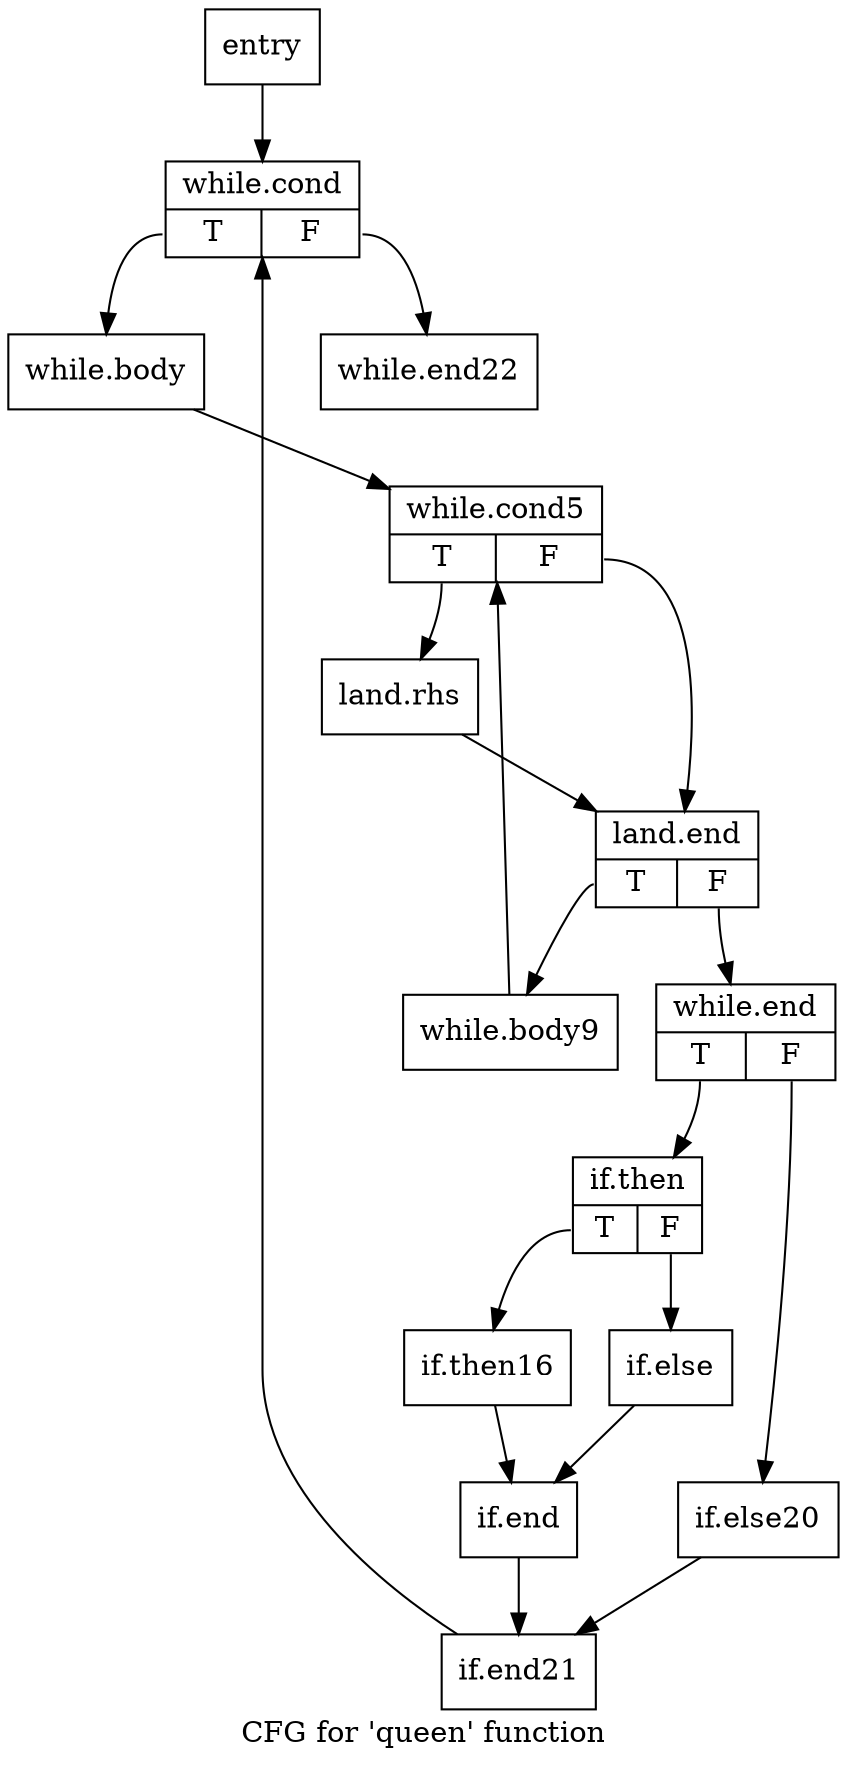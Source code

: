 digraph "CFG for 'queen' function" {
	label="CFG for 'queen' function";

	Node0x28685a0 [shape=record,label="{entry}"];
	Node0x28685a0 -> Node0x2868600;
	Node0x2868600 [shape=record,label="{while.cond|{<s0>T|<s1>F}}"];
	Node0x2868600:s0 -> Node0x2868660;
	Node0x2868600:s1 -> Node0x2868ae0;
	Node0x2868660 [shape=record,label="{while.body}"];
	Node0x2868660 -> Node0x28686c0;
	Node0x28686c0 [shape=record,label="{while.cond5|{<s0>T|<s1>F}}"];
	Node0x28686c0:s0 -> Node0x2868720;
	Node0x28686c0:s1 -> Node0x2868780;
	Node0x2868720 [shape=record,label="{land.rhs}"];
	Node0x2868720 -> Node0x2868780;
	Node0x2868780 [shape=record,label="{land.end|{<s0>T|<s1>F}}"];
	Node0x2868780:s0 -> Node0x28687e0;
	Node0x2868780:s1 -> Node0x2868840;
	Node0x28687e0 [shape=record,label="{while.body9}"];
	Node0x28687e0 -> Node0x28686c0;
	Node0x2868840 [shape=record,label="{while.end|{<s0>T|<s1>F}}"];
	Node0x2868840:s0 -> Node0x28688a0;
	Node0x2868840:s1 -> Node0x2868a20;
	Node0x28688a0 [shape=record,label="{if.then|{<s0>T|<s1>F}}"];
	Node0x28688a0:s0 -> Node0x2868900;
	Node0x28688a0:s1 -> Node0x2868960;
	Node0x2868900 [shape=record,label="{if.then16}"];
	Node0x2868900 -> Node0x28689c0;
	Node0x2868960 [shape=record,label="{if.else}"];
	Node0x2868960 -> Node0x28689c0;
	Node0x28689c0 [shape=record,label="{if.end}"];
	Node0x28689c0 -> Node0x2868a80;
	Node0x2868a20 [shape=record,label="{if.else20}"];
	Node0x2868a20 -> Node0x2868a80;
	Node0x2868a80 [shape=record,label="{if.end21}"];
	Node0x2868a80 -> Node0x2868600;
	Node0x2868ae0 [shape=record,label="{while.end22}"];
}
